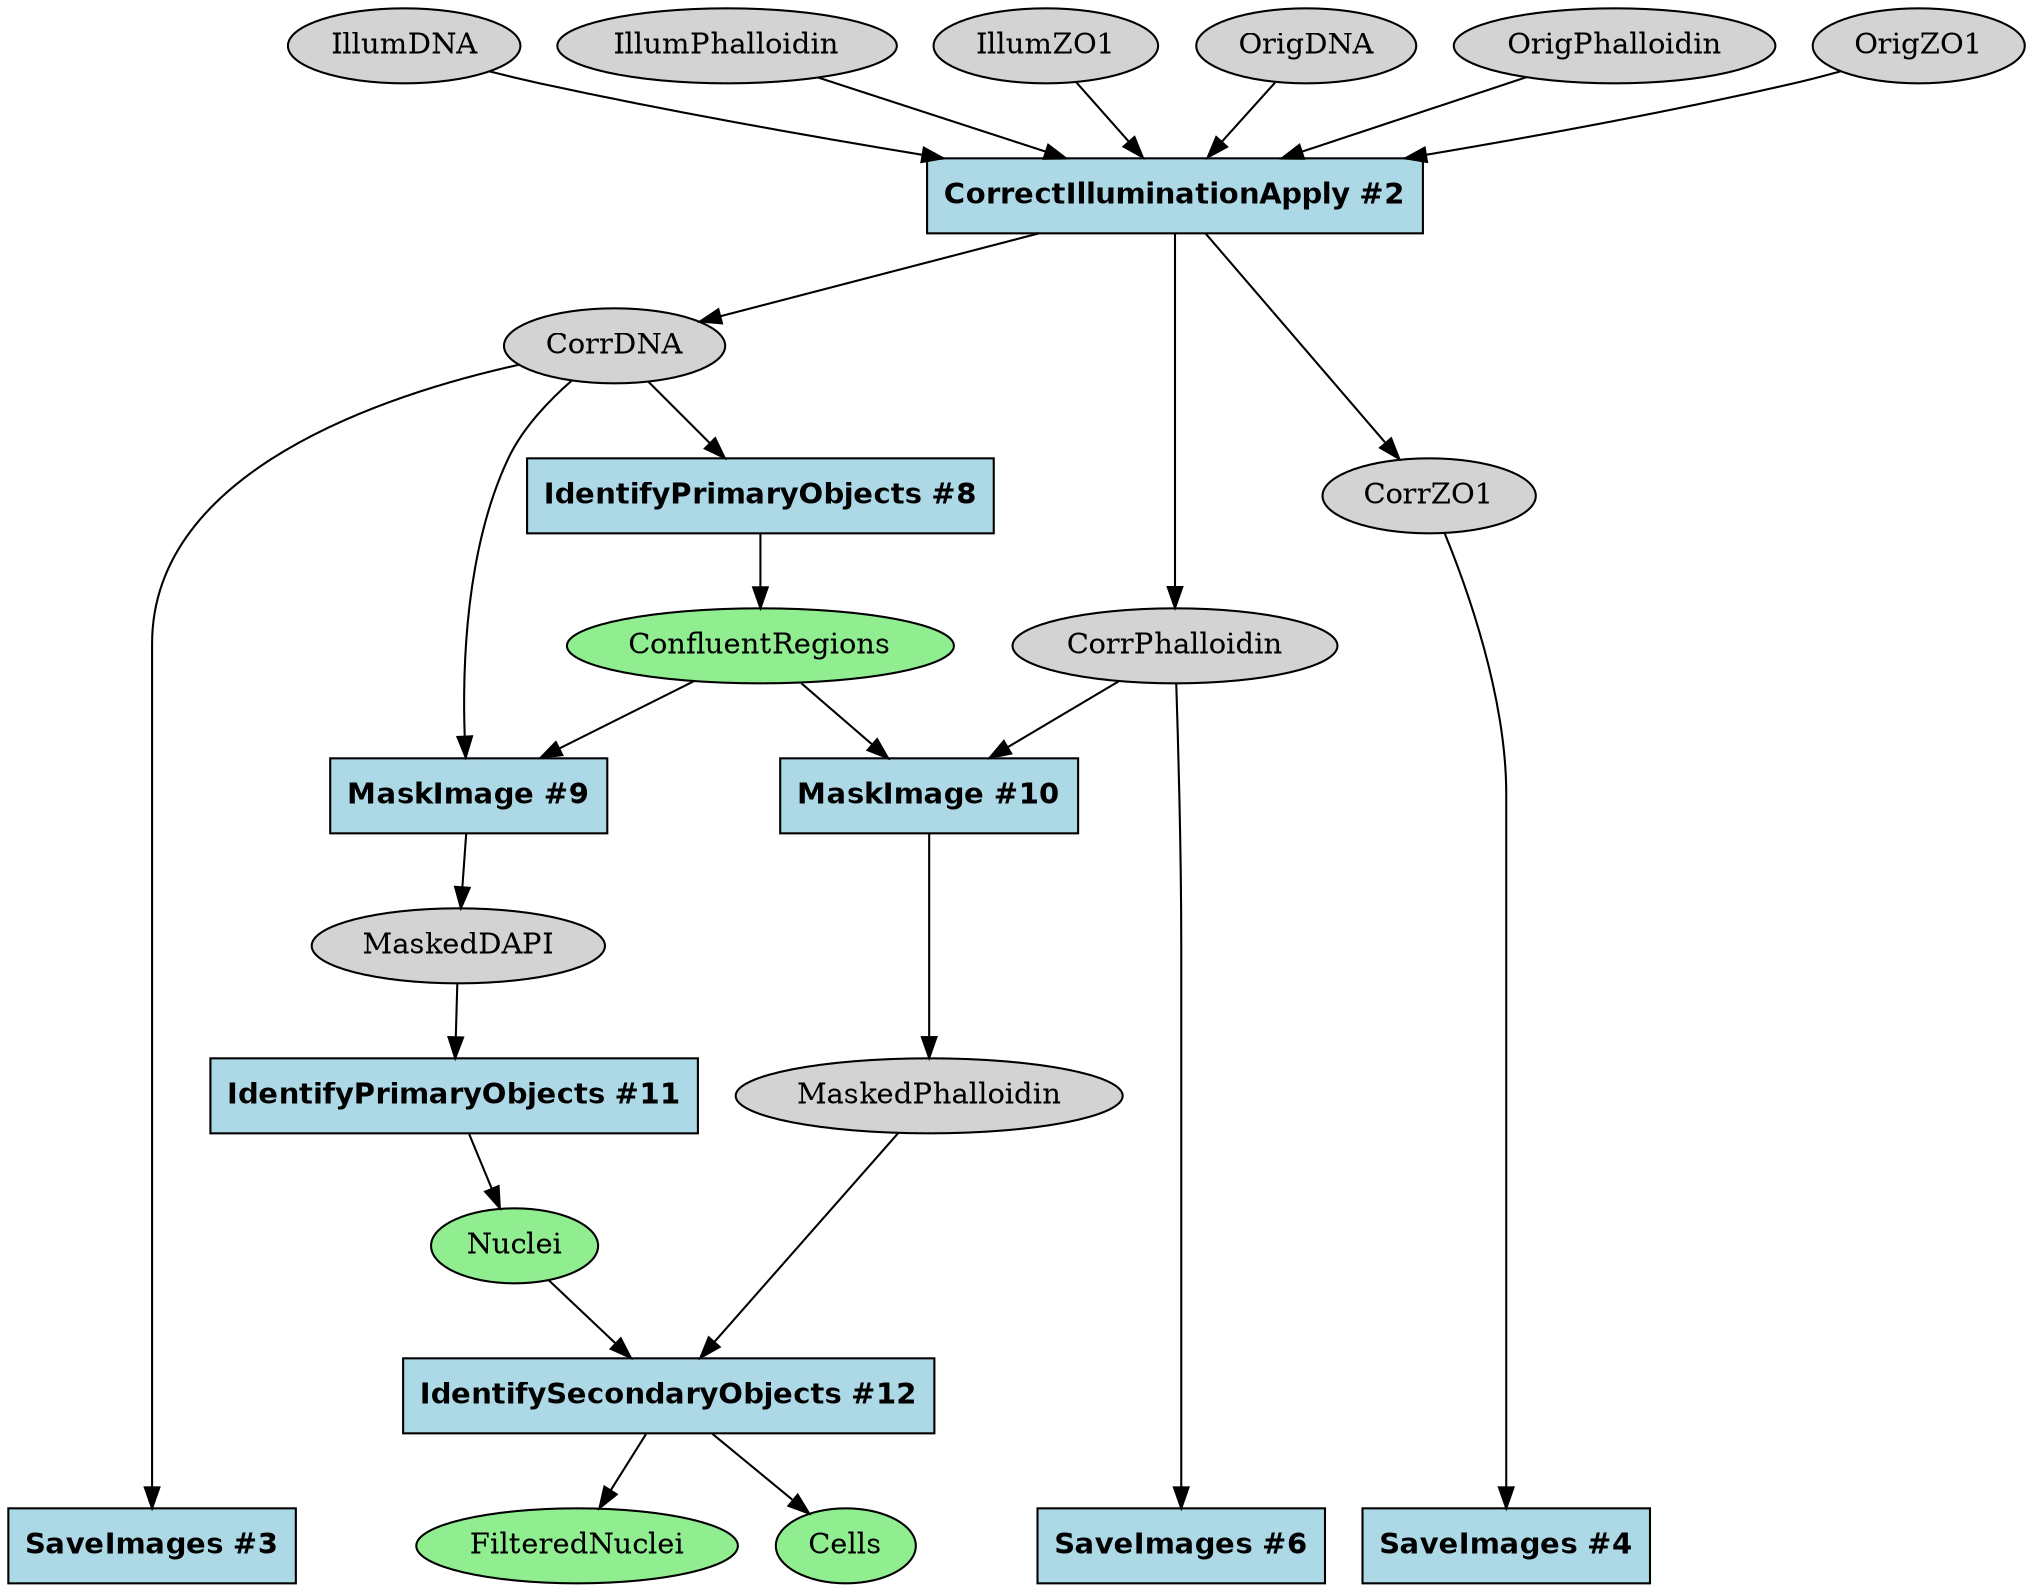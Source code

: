 strict digraph {
CorrectIlluminationApply_4841df99 [type=module, label="CorrectIlluminationApply #2", module_name=CorrectIlluminationApply, module_num=2, original_num=2, stable_id="CorrectIlluminationApply_4841df99", enabled=True, shape=box, style=filled, fontname="Helvetica-Bold", fillcolor=lightblue];
IdentifyPrimaryObjects_4c20beda [type=module, label="IdentifyPrimaryObjects #11", module_name=IdentifyPrimaryObjects, module_num=11, original_num=11, stable_id="IdentifyPrimaryObjects_4c20beda", enabled=True, shape=box, style=filled, fontname="Helvetica-Bold", fillcolor=lightblue];
IdentifyPrimaryObjects_ce623d98 [type=module, label="IdentifyPrimaryObjects #8", module_name=IdentifyPrimaryObjects, module_num=8, original_num=8, stable_id="IdentifyPrimaryObjects_ce623d98", enabled=True, shape=box, style=filled, fontname="Helvetica-Bold", fillcolor=lightblue];
IdentifySecondaryObjects_242958a0 [type=module, label="IdentifySecondaryObjects #12", module_name=IdentifySecondaryObjects, module_num=12, original_num=12, stable_id="IdentifySecondaryObjects_242958a0", enabled=True, shape=box, style=filled, fontname="Helvetica-Bold", fillcolor=lightblue];
MaskImage_76b70196 [type=module, label="MaskImage #9", module_name=MaskImage, module_num=9, original_num=9, stable_id="MaskImage_76b70196", enabled=True, shape=box, style=filled, fontname="Helvetica-Bold", fillcolor=lightblue];
MaskImage_9954d6b5 [type=module, label="MaskImage #10", module_name=MaskImage, module_num=10, original_num=10, stable_id="MaskImage_9954d6b5", enabled=True, shape=box, style=filled, fontname="Helvetica-Bold", fillcolor=lightblue];
SaveImages_1f63435b [type=module, label="SaveImages #3", module_name=SaveImages, module_num=3, original_num=3, stable_id="SaveImages_1f63435b", enabled=True, shape=box, style=filled, fontname="Helvetica-Bold", fillcolor=lightblue];
SaveImages_2a9b1e28 [type=module, label="SaveImages #4", module_name=SaveImages, module_num=4, original_num=4, stable_id="SaveImages_2a9b1e28", enabled=True, shape=box, style=filled, fontname="Helvetica-Bold", fillcolor=lightblue];
SaveImages_4195e184 [type=module, label="SaveImages #6", module_name=SaveImages, module_num=6, original_num=6, stable_id="SaveImages_4195e184", enabled=True, shape=box, style=filled, fontname="Helvetica-Bold", fillcolor=lightblue];
image__CorrDNA [type=image, label=CorrDNA, shape=ellipse, style=filled, fillcolor=lightgray];
image__CorrPhalloidin [type=image, label=CorrPhalloidin, shape=ellipse, style=filled, fillcolor=lightgray];
image__CorrZO1 [type=image, label=CorrZO1, shape=ellipse, style=filled, fillcolor=lightgray];
image__IllumDNA [type=image, label=IllumDNA, shape=ellipse, style=filled, fillcolor=lightgray];
image__IllumPhalloidin [type=image, label=IllumPhalloidin, shape=ellipse, style=filled, fillcolor=lightgray];
image__IllumZO1 [type=image, label=IllumZO1, shape=ellipse, style=filled, fillcolor=lightgray];
image__MaskedDAPI [type=image, label=MaskedDAPI, shape=ellipse, style=filled, fillcolor=lightgray];
image__MaskedPhalloidin [type=image, label=MaskedPhalloidin, shape=ellipse, style=filled, fillcolor=lightgray];
image__OrigDNA [type=image, label=OrigDNA, shape=ellipse, style=filled, fillcolor=lightgray];
image__OrigPhalloidin [type=image, label=OrigPhalloidin, shape=ellipse, style=filled, fillcolor=lightgray];
image__OrigZO1 [type=image, label=OrigZO1, shape=ellipse, style=filled, fillcolor=lightgray];
object__Cells [type=object, label=Cells, shape=ellipse, style=filled, fillcolor=lightgreen];
object__ConfluentRegions [type=object, label=ConfluentRegions, shape=ellipse, style=filled, fillcolor=lightgreen];
object__FilteredNuclei [type=object, label=FilteredNuclei, shape=ellipse, style=filled, fillcolor=lightgreen];
object__Nuclei [type=object, label=Nuclei, shape=ellipse, style=filled, fillcolor=lightgreen];
CorrectIlluminationApply_4841df99 -> image__CorrDNA [type="image_output"];
CorrectIlluminationApply_4841df99 -> image__CorrPhalloidin [type="image_output"];
CorrectIlluminationApply_4841df99 -> image__CorrZO1 [type="image_output"];
IdentifyPrimaryObjects_4c20beda -> object__Nuclei [type="object_output"];
IdentifyPrimaryObjects_ce623d98 -> object__ConfluentRegions [type="object_output"];
IdentifySecondaryObjects_242958a0 -> object__Cells [type="object_output"];
IdentifySecondaryObjects_242958a0 -> object__FilteredNuclei [type="object_output"];
MaskImage_76b70196 -> image__MaskedDAPI [type="image_output"];
MaskImage_9954d6b5 -> image__MaskedPhalloidin [type="image_output"];
image__CorrDNA -> IdentifyPrimaryObjects_ce623d98 [type="image_input"];
image__CorrDNA -> MaskImage_76b70196 [type="image_input"];
image__CorrDNA -> SaveImages_1f63435b [type="image_input"];
image__CorrPhalloidin -> MaskImage_9954d6b5 [type="image_input"];
image__CorrPhalloidin -> SaveImages_4195e184 [type="image_input"];
image__CorrZO1 -> SaveImages_2a9b1e28 [type="image_input"];
image__IllumDNA -> CorrectIlluminationApply_4841df99 [type="image_input"];
image__IllumPhalloidin -> CorrectIlluminationApply_4841df99 [type="image_input"];
image__IllumZO1 -> CorrectIlluminationApply_4841df99 [type="image_input"];
image__MaskedDAPI -> IdentifyPrimaryObjects_4c20beda [type="image_input"];
image__MaskedPhalloidin -> IdentifySecondaryObjects_242958a0 [type="image_input"];
image__OrigDNA -> CorrectIlluminationApply_4841df99 [type="image_input"];
image__OrigPhalloidin -> CorrectIlluminationApply_4841df99 [type="image_input"];
image__OrigZO1 -> CorrectIlluminationApply_4841df99 [type="image_input"];
object__ConfluentRegions -> MaskImage_76b70196 [type="object_input"];
object__ConfluentRegions -> MaskImage_9954d6b5 [type="object_input"];
object__Nuclei -> IdentifySecondaryObjects_242958a0 [type="object_input"];

  {rank = min; image__OrigPhalloidin; image__IllumPhalloidin; image__OrigZO1; image__IllumZO1; image__OrigDNA; image__IllumDNA;}
  {rank = max; SaveImages_1f63435b; SaveImages_2a9b1e28; SaveImages_4195e184;}
}
